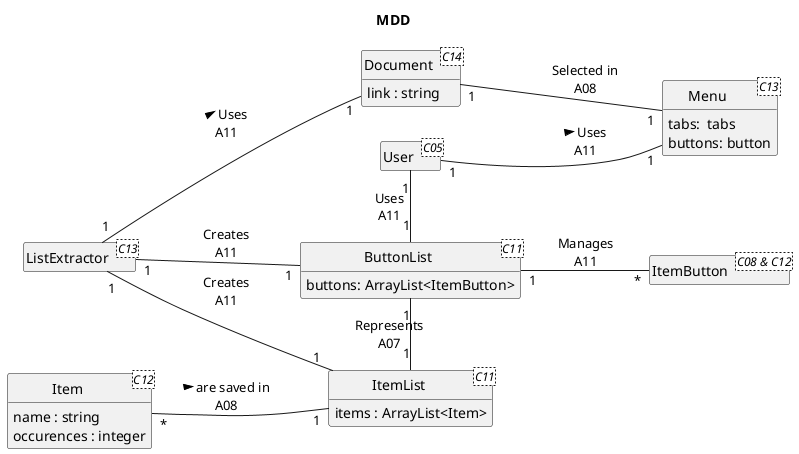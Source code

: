 @startuml
skinparam style strictuml
skinparam defaultfontname Verdana
skinparam ControlStereotypeFontColor #blue
left to right direction
hide empty members
'skinparam linetype ortho

title MDD

class User <C05> {}

class Menu <C13> {
    tabs:  tabs
    buttons: button
}

class ItemList <C11> {
    items : ArrayList<Item> 
}
class Item <C12>  {
  name : string
  occurences : integer
}

class ButtonList<C11>{
    buttons: ArrayList<ItemButton>
}

class ItemButton <C08 & C12> {}

class ListExtractor <C13> {}

class Document <C14> {
    link : string
}

Document "1" -- "1" Menu : Selected in\nA08
ListExtractor "1" -- "1" Document : > Uses\nA11

User "1" -- "1" Menu : > Uses\nA11
ButtonList "1" -l- "1" User :  Uses\nA11

ListExtractor "1" -- "1" ButtonList :  Creates\nA11
ListExtractor "1" -- "1" ItemList : Creates\nA11

ItemList "1" -l- "1" ButtonList : Represents\nA07
ButtonList "1" -- "*" ItemButton : Manages\nA11

Item "*" -- "1" ItemList : > are saved in\nA08

@enduml
